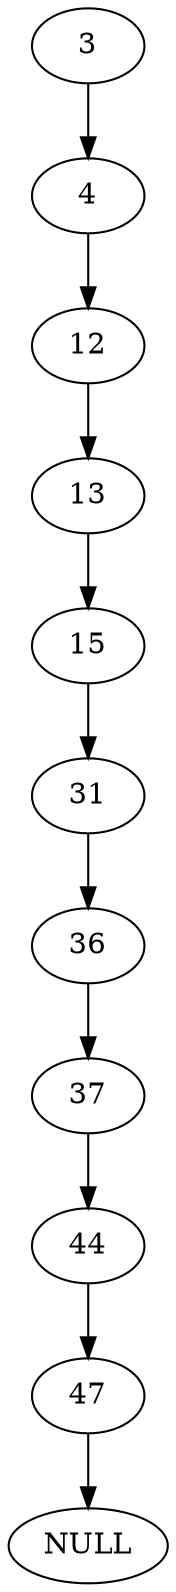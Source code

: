 digraph tring_graph {
	3 -> 4;
	4 -> 12;
	12 -> 13;
	13 -> 15;
	15 -> 31;
	31 -> 36;
	36 -> 37;
	37 -> 44;
	44 -> 47;
	47 -> NULL;
}
